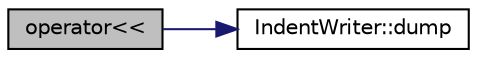 digraph "operator&lt;&lt;"
{
  edge [fontname="Helvetica",fontsize="10",labelfontname="Helvetica",labelfontsize="10"];
  node [fontname="Helvetica",fontsize="10",shape=record];
  rankdir="LR";
  Node1 [label="operator\<\<",height=0.2,width=0.4,color="black", fillcolor="grey75", style="filled" fontcolor="black"];
  Node1 -> Node2 [color="midnightblue",fontsize="10",style="solid",fontname="Helvetica"];
  Node2 [label="IndentWriter::dump",height=0.2,width=0.4,color="black", fillcolor="white", style="filled",URL="$classIndentWriter.html#ac6be5a35f295f587e0d64edee68002ef",tooltip="Dumps the output."];
}
